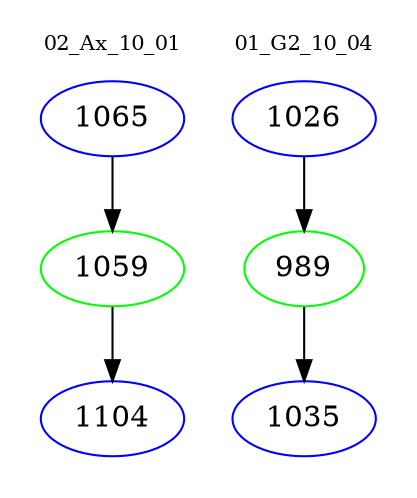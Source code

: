 digraph{
subgraph cluster_0 {
color = white
label = "02_Ax_10_01";
fontsize=10;
T0_1065 [label="1065", color="blue"]
T0_1065 -> T0_1059 [color="black"]
T0_1059 [label="1059", color="green"]
T0_1059 -> T0_1104 [color="black"]
T0_1104 [label="1104", color="blue"]
}
subgraph cluster_1 {
color = white
label = "01_G2_10_04";
fontsize=10;
T1_1026 [label="1026", color="blue"]
T1_1026 -> T1_989 [color="black"]
T1_989 [label="989", color="green"]
T1_989 -> T1_1035 [color="black"]
T1_1035 [label="1035", color="blue"]
}
}
